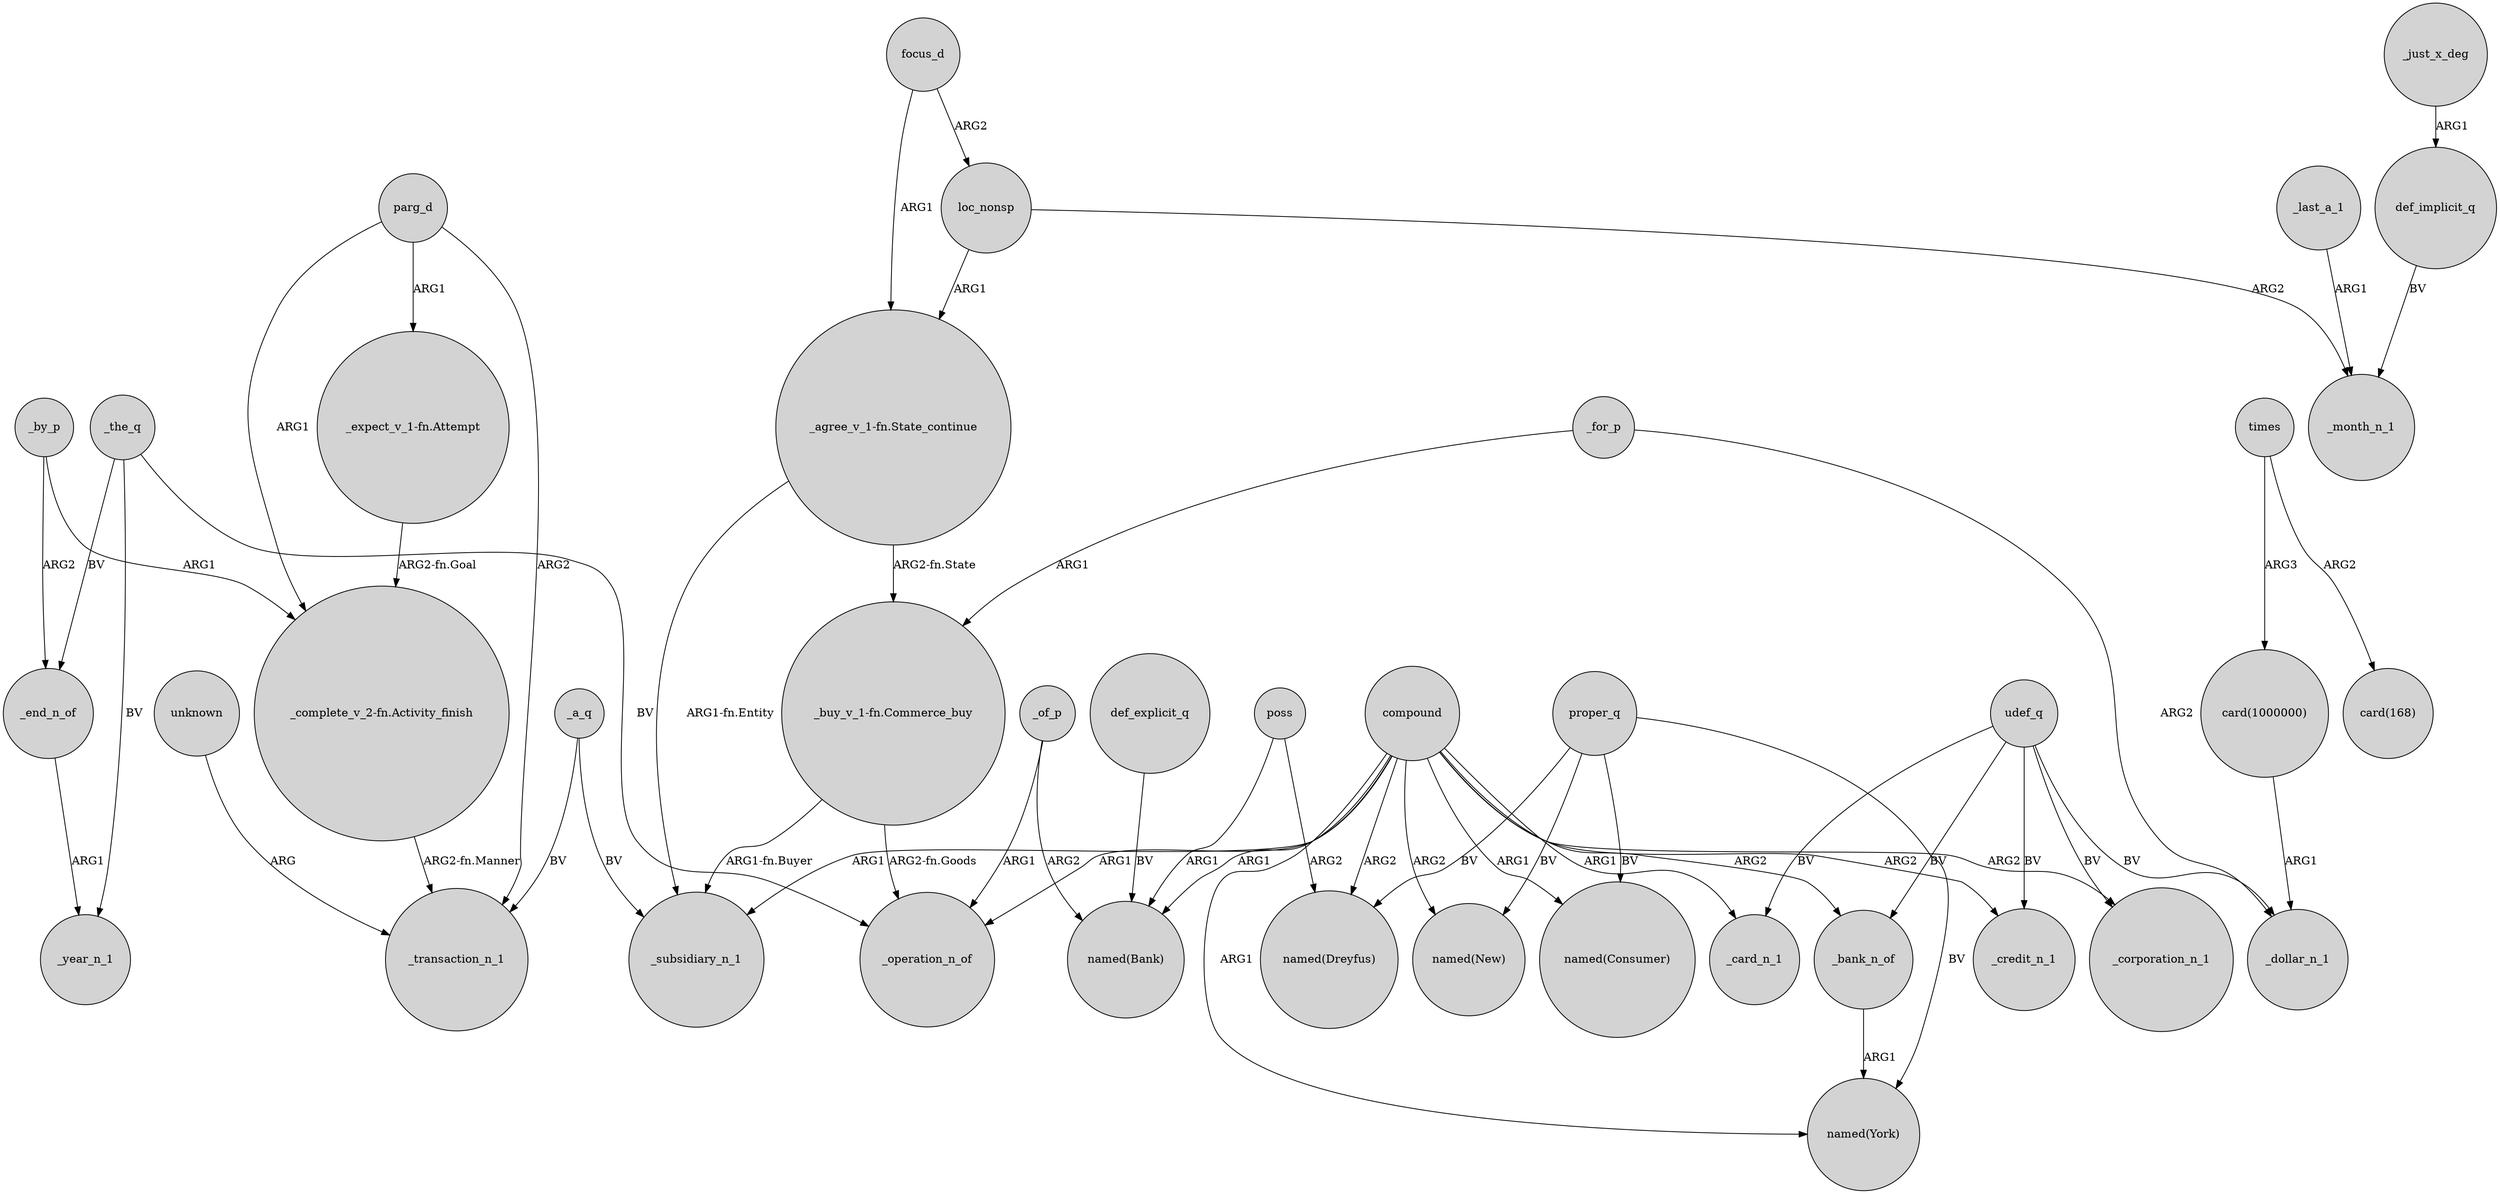 digraph {
	node [shape=circle style=filled]
	udef_q -> _card_n_1 [label=BV]
	def_implicit_q -> _month_n_1 [label=BV]
	focus_d -> "_agree_v_1-fn.State_continue" [label=ARG1]
	loc_nonsp -> "_agree_v_1-fn.State_continue" [label=ARG1]
	_a_q -> _subsidiary_n_1 [label=BV]
	parg_d -> _transaction_n_1 [label=ARG2]
	compound -> _card_n_1 [label=ARG1]
	_last_a_1 -> _month_n_1 [label=ARG1]
	compound -> "named(New)" [label=ARG2]
	poss -> "named(Bank)" [label=ARG1]
	proper_q -> "named(New)" [label=BV]
	_just_x_deg -> def_implicit_q [label=ARG1]
	times -> "card(1000000)" [label=ARG3]
	unknown -> _transaction_n_1 [label=ARG]
	udef_q -> _bank_n_of [label=BV]
	"_agree_v_1-fn.State_continue" -> _subsidiary_n_1 [label="ARG1-fn.Entity"]
	"_buy_v_1-fn.Commerce_buy" -> _subsidiary_n_1 [label="ARG1-fn.Buyer"]
	proper_q -> "named(Dreyfus)" [label=BV]
	compound -> _operation_n_of [label=ARG1]
	compound -> "named(Bank)" [label=ARG1]
	focus_d -> loc_nonsp [label=ARG2]
	_the_q -> _operation_n_of [label=BV]
	_a_q -> _transaction_n_1 [label=BV]
	proper_q -> "named(York)" [label=BV]
	loc_nonsp -> _month_n_1 [label=ARG2]
	_for_p -> "_buy_v_1-fn.Commerce_buy" [label=ARG1]
	compound -> "named(Consumer)" [label=ARG1]
	_by_p -> "_complete_v_2-fn.Activity_finish" [label=ARG1]
	parg_d -> "_complete_v_2-fn.Activity_finish" [label=ARG1]
	"_complete_v_2-fn.Activity_finish" -> _transaction_n_1 [label="ARG2-fn.Manner"]
	_the_q -> _year_n_1 [label=BV]
	_for_p -> _dollar_n_1 [label=ARG2]
	"_expect_v_1-fn.Attempt" -> "_complete_v_2-fn.Activity_finish" [label="ARG2-fn.Goal"]
	compound -> "named(Dreyfus)" [label=ARG2]
	udef_q -> _dollar_n_1 [label=BV]
	compound -> _credit_n_1 [label=ARG2]
	def_explicit_q -> "named(Bank)" [label=BV]
	"card(1000000)" -> _dollar_n_1 [label=ARG1]
	poss -> "named(Dreyfus)" [label=ARG2]
	udef_q -> _credit_n_1 [label=BV]
	_of_p -> "named(Bank)" [label=ARG2]
	_of_p -> _operation_n_of [label=ARG1]
	_bank_n_of -> "named(York)" [label=ARG1]
	compound -> _corporation_n_1 [label=ARG2]
	udef_q -> _corporation_n_1 [label=BV]
	"_agree_v_1-fn.State_continue" -> "_buy_v_1-fn.Commerce_buy" [label="ARG2-fn.State"]
	"_buy_v_1-fn.Commerce_buy" -> _operation_n_of [label="ARG2-fn.Goods"]
	_end_n_of -> _year_n_1 [label=ARG1]
	compound -> _subsidiary_n_1 [label=ARG1]
	compound -> "named(York)" [label=ARG1]
	_by_p -> _end_n_of [label=ARG2]
	proper_q -> "named(Consumer)" [label=BV]
	compound -> _bank_n_of [label=ARG2]
	_the_q -> _end_n_of [label=BV]
	parg_d -> "_expect_v_1-fn.Attempt" [label=ARG1]
	times -> "card(168)" [label=ARG2]
}
